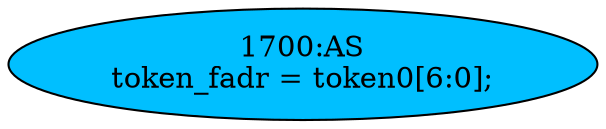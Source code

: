 strict digraph "" {
	node [label="\N"];
	"1700:AS"	 [ast="<pyverilog.vparser.ast.Assign object at 0x7f13b55d4a10>",
		def_var="['token_fadr']",
		fillcolor=deepskyblue,
		label="1700:AS
token_fadr = token0[6:0];",
		statements="[]",
		style=filled,
		typ=Assign,
		use_var="['token0']"];
}
